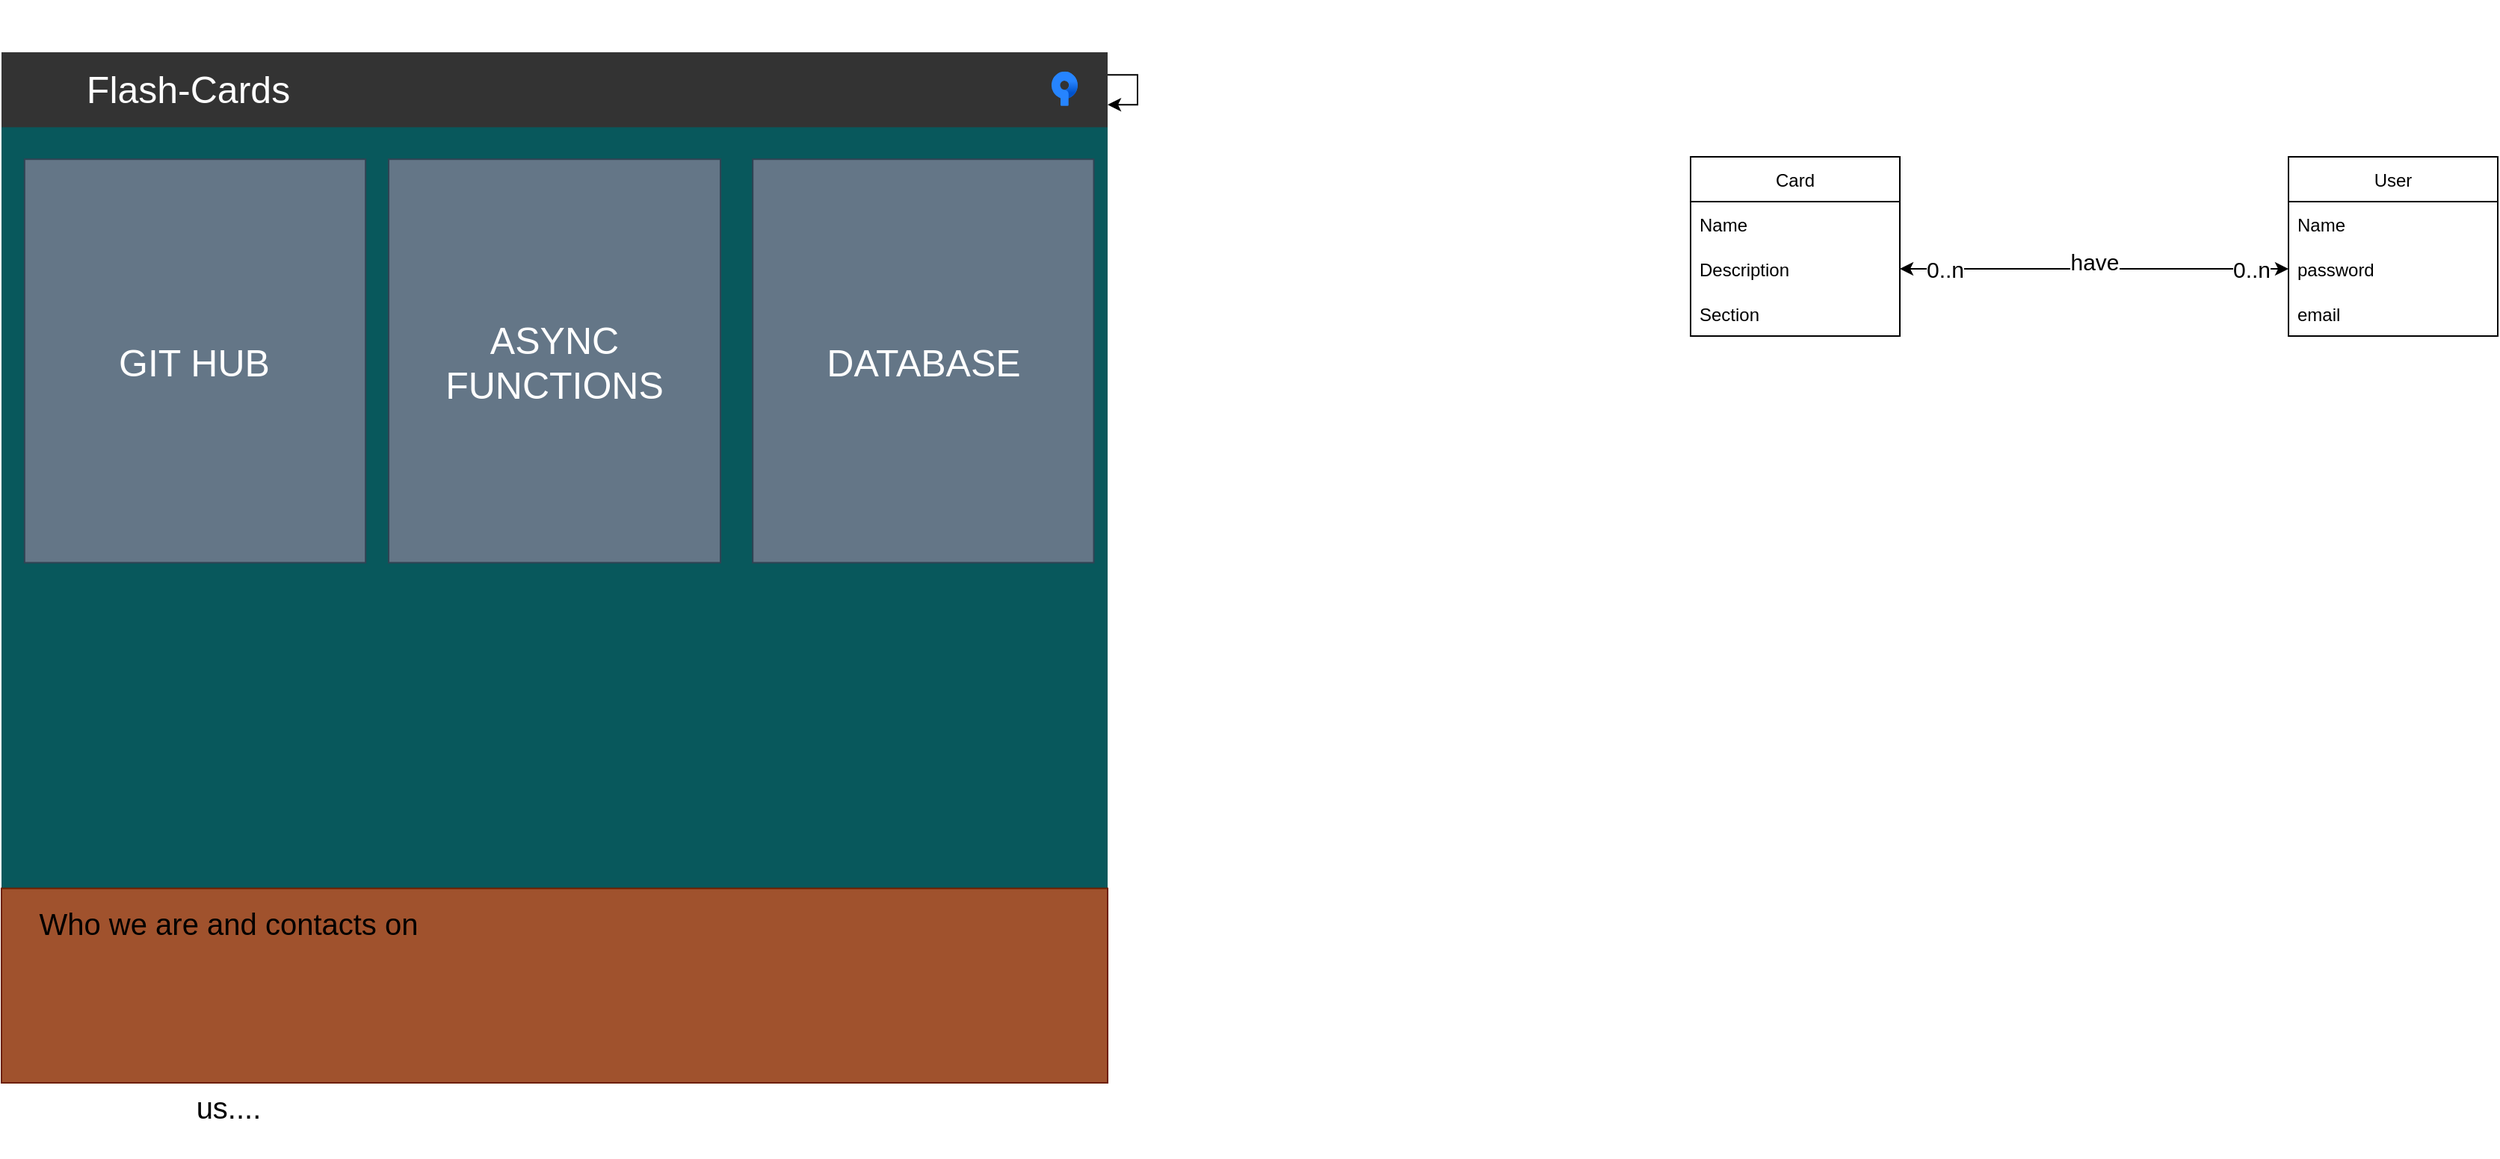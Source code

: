 <mxfile version="17.2.3" type="github">
  <diagram name="Page-1" id="5348f1db-0dfa-24cf-5d06-2057accb5106">
    <mxGraphModel dx="183" dy="762" grid="1" gridSize="10" guides="1" tooltips="1" connect="1" arrows="1" fold="1" page="1" pageScale="1.5" pageWidth="826" pageHeight="1169" background="none" math="0" shadow="0">
      <root>
        <mxCell id="0" style=";html=1;" />
        <mxCell id="1" style=";html=1;" parent="0" />
        <mxCell id="ZXZA906Pf2Y4qzO6l1SS-5" value="" style="group" vertex="1" connectable="0" parent="1">
          <mxGeometry x="1570" y="90" width="740" height="690" as="geometry" />
        </mxCell>
        <mxCell id="55dd390204d0f602-3" value="" style="whiteSpace=wrap;html=1;rounded=0;shadow=0;dashed=0;strokeColor=none;strokeWidth=4;fillColor=#08585C;gradientColor=none;fontFamily=Helvetica;fontSize=100;fontColor=#FFFFFF;align=center;" parent="ZXZA906Pf2Y4qzO6l1SS-5" vertex="1">
          <mxGeometry y="48.821" width="740" height="589.104" as="geometry" />
        </mxCell>
        <mxCell id="55dd390204d0f602-1" value="&lt;blockquote style=&quot;margin: 0 0 0 40px ; border: none ; padding: 0px&quot;&gt;&lt;br&gt;&lt;/blockquote&gt;" style="whiteSpace=wrap;html=1;rounded=0;shadow=0;dashed=0;strokeColor=none;strokeWidth=4;fillColor=#333333;gradientColor=none;fontFamily=Helvetica;fontSize=100;fontColor=#FFFFFF;align=left;" parent="ZXZA906Pf2Y4qzO6l1SS-5" vertex="1">
          <mxGeometry width="740" height="50.182" as="geometry" />
        </mxCell>
        <mxCell id="MdLTqhbY8C-cr0AxBz09-2" value="&lt;font style=&quot;font-size: 25px&quot;&gt;GIT HUB&lt;/font&gt;" style="rounded=0;whiteSpace=wrap;html=1;fillColor=#647687;strokeColor=#314354;fontColor=#ffffff;" parent="ZXZA906Pf2Y4qzO6l1SS-5" vertex="1">
          <mxGeometry x="15.417" y="71.604" width="228.167" height="270.142" as="geometry" />
        </mxCell>
        <mxCell id="MdLTqhbY8C-cr0AxBz09-3" value="&lt;font style=&quot;font-size: 25px&quot;&gt;ASYNC FUNCTIONS&lt;/font&gt;" style="rounded=0;whiteSpace=wrap;html=1;fillColor=#647687;strokeColor=#314354;fontColor=#ffffff;" parent="ZXZA906Pf2Y4qzO6l1SS-5" vertex="1">
          <mxGeometry x="259.0" y="71.604" width="222" height="270.142" as="geometry" />
        </mxCell>
        <mxCell id="MdLTqhbY8C-cr0AxBz09-4" value="&lt;font style=&quot;font-size: 25px&quot;&gt;DATABASE&lt;/font&gt;" style="rounded=0;whiteSpace=wrap;html=1;fillColor=#647687;strokeColor=#314354;fontColor=#ffffff;" parent="ZXZA906Pf2Y4qzO6l1SS-5" vertex="1">
          <mxGeometry x="502.583" y="71.604" width="228.167" height="270.142" as="geometry" />
        </mxCell>
        <mxCell id="MdLTqhbY8C-cr0AxBz09-5" value="" style="image;image=img/lib/atlassian/Sourcetree_Logo.svg;fontSize=102;" parent="ZXZA906Pf2Y4qzO6l1SS-5" vertex="1">
          <mxGeometry x="702.383" y="12.856" width="17.575" height="23.108" as="geometry" />
        </mxCell>
        <mxCell id="MdLTqhbY8C-cr0AxBz09-7" value="" style="rounded=0;whiteSpace=wrap;html=1;fontSize=102;fillColor=#a0522d;fontColor=#ffffff;strokeColor=#6D1F00;" parent="ZXZA906Pf2Y4qzO6l1SS-5" vertex="1">
          <mxGeometry y="559.811" width="740" height="130.189" as="geometry" />
        </mxCell>
        <mxCell id="MdLTqhbY8C-cr0AxBz09-15" value="&lt;font style=&quot;font-size: 20px&quot;&gt;Who we are and contacts on us....&lt;/font&gt;" style="text;html=1;strokeColor=none;fillColor=none;align=center;verticalAlign=middle;whiteSpace=wrap;rounded=0;fontSize=102;" parent="ZXZA906Pf2Y4qzO6l1SS-5" vertex="1">
          <mxGeometry x="15.417" y="589.104" width="274.417" height="55.33" as="geometry" />
        </mxCell>
        <mxCell id="ZXZA906Pf2Y4qzO6l1SS-6" style="edgeStyle=orthogonalEdgeStyle;rounded=0;orthogonalLoop=1;jettySize=auto;html=1;fontSize=25;" edge="1" parent="ZXZA906Pf2Y4qzO6l1SS-5" source="55dd390204d0f602-1" target="55dd390204d0f602-1">
          <mxGeometry relative="1" as="geometry" />
        </mxCell>
        <mxCell id="ZXZA906Pf2Y4qzO6l1SS-7" style="edgeStyle=orthogonalEdgeStyle;rounded=0;orthogonalLoop=1;jettySize=auto;html=1;exitX=0.5;exitY=1;exitDx=0;exitDy=0;fontSize=25;" edge="1" parent="ZXZA906Pf2Y4qzO6l1SS-5" source="55dd390204d0f602-1" target="55dd390204d0f602-1">
          <mxGeometry relative="1" as="geometry" />
        </mxCell>
        <mxCell id="ZXZA906Pf2Y4qzO6l1SS-8" value="&lt;font color=&quot;#ffffff&quot;&gt;Flash-Cards&lt;/font&gt;" style="text;html=1;align=center;verticalAlign=middle;whiteSpace=wrap;rounded=0;fontSize=25;" vertex="1" parent="ZXZA906Pf2Y4qzO6l1SS-5">
          <mxGeometry x="30" y="9.41" width="190" height="30" as="geometry" />
        </mxCell>
        <mxCell id="ZXZA906Pf2Y4qzO6l1SS-9" value="Card" style="swimlane;fontStyle=0;childLayout=stackLayout;horizontal=1;startSize=30;horizontalStack=0;resizeParent=1;resizeParentMax=0;resizeLast=0;collapsible=1;marginBottom=0;" vertex="1" parent="1">
          <mxGeometry x="2700" y="160" width="140" height="120" as="geometry" />
        </mxCell>
        <mxCell id="ZXZA906Pf2Y4qzO6l1SS-10" value="Name" style="text;strokeColor=none;fillColor=none;align=left;verticalAlign=middle;spacingLeft=4;spacingRight=4;overflow=hidden;points=[[0,0.5],[1,0.5]];portConstraint=eastwest;rotatable=0;" vertex="1" parent="ZXZA906Pf2Y4qzO6l1SS-9">
          <mxGeometry y="30" width="140" height="30" as="geometry" />
        </mxCell>
        <mxCell id="ZXZA906Pf2Y4qzO6l1SS-11" value="Description" style="text;strokeColor=none;fillColor=none;align=left;verticalAlign=middle;spacingLeft=4;spacingRight=4;overflow=hidden;points=[[0,0.5],[1,0.5]];portConstraint=eastwest;rotatable=0;" vertex="1" parent="ZXZA906Pf2Y4qzO6l1SS-9">
          <mxGeometry y="60" width="140" height="30" as="geometry" />
        </mxCell>
        <mxCell id="ZXZA906Pf2Y4qzO6l1SS-12" value="Section" style="text;strokeColor=none;fillColor=none;align=left;verticalAlign=middle;spacingLeft=4;spacingRight=4;overflow=hidden;points=[[0,0.5],[1,0.5]];portConstraint=eastwest;rotatable=0;" vertex="1" parent="ZXZA906Pf2Y4qzO6l1SS-9">
          <mxGeometry y="90" width="140" height="30" as="geometry" />
        </mxCell>
        <mxCell id="ZXZA906Pf2Y4qzO6l1SS-13" value="User" style="swimlane;fontStyle=0;childLayout=stackLayout;horizontal=1;startSize=30;horizontalStack=0;resizeParent=1;resizeParentMax=0;resizeLast=0;collapsible=1;marginBottom=0;" vertex="1" parent="1">
          <mxGeometry x="3100" y="160" width="140" height="120" as="geometry" />
        </mxCell>
        <mxCell id="ZXZA906Pf2Y4qzO6l1SS-14" value="Name" style="text;strokeColor=none;fillColor=none;align=left;verticalAlign=middle;spacingLeft=4;spacingRight=4;overflow=hidden;points=[[0,0.5],[1,0.5]];portConstraint=eastwest;rotatable=0;" vertex="1" parent="ZXZA906Pf2Y4qzO6l1SS-13">
          <mxGeometry y="30" width="140" height="30" as="geometry" />
        </mxCell>
        <mxCell id="ZXZA906Pf2Y4qzO6l1SS-15" value="password" style="text;strokeColor=none;fillColor=none;align=left;verticalAlign=middle;spacingLeft=4;spacingRight=4;overflow=hidden;points=[[0,0.5],[1,0.5]];portConstraint=eastwest;rotatable=0;" vertex="1" parent="ZXZA906Pf2Y4qzO6l1SS-13">
          <mxGeometry y="60" width="140" height="30" as="geometry" />
        </mxCell>
        <mxCell id="ZXZA906Pf2Y4qzO6l1SS-16" value="email" style="text;strokeColor=none;fillColor=none;align=left;verticalAlign=middle;spacingLeft=4;spacingRight=4;overflow=hidden;points=[[0,0.5],[1,0.5]];portConstraint=eastwest;rotatable=0;" vertex="1" parent="ZXZA906Pf2Y4qzO6l1SS-13">
          <mxGeometry y="90" width="140" height="30" as="geometry" />
        </mxCell>
        <mxCell id="ZXZA906Pf2Y4qzO6l1SS-22" value="" style="endArrow=classic;startArrow=classic;html=1;rounded=0;fontSize=15;fontColor=#000000;exitX=1;exitY=0.5;exitDx=0;exitDy=0;entryX=0;entryY=0.5;entryDx=0;entryDy=0;" edge="1" parent="1" source="ZXZA906Pf2Y4qzO6l1SS-11" target="ZXZA906Pf2Y4qzO6l1SS-15">
          <mxGeometry width="50" height="50" relative="1" as="geometry">
            <mxPoint x="3120" y="450" as="sourcePoint" />
            <mxPoint x="3170" y="400" as="targetPoint" />
          </mxGeometry>
        </mxCell>
        <mxCell id="ZXZA906Pf2Y4qzO6l1SS-23" value="0..n" style="edgeLabel;html=1;align=center;verticalAlign=middle;resizable=0;points=[];fontSize=15;fontColor=#000000;" vertex="1" connectable="0" parent="ZXZA906Pf2Y4qzO6l1SS-22">
          <mxGeometry x="-0.769" relative="1" as="geometry">
            <mxPoint as="offset" />
          </mxGeometry>
        </mxCell>
        <mxCell id="ZXZA906Pf2Y4qzO6l1SS-24" value="0..n" style="edgeLabel;html=1;align=center;verticalAlign=middle;resizable=0;points=[];fontSize=15;fontColor=#000000;" vertex="1" connectable="0" parent="ZXZA906Pf2Y4qzO6l1SS-22">
          <mxGeometry x="0.808" relative="1" as="geometry">
            <mxPoint as="offset" />
          </mxGeometry>
        </mxCell>
        <mxCell id="ZXZA906Pf2Y4qzO6l1SS-25" value="have" style="edgeLabel;html=1;align=center;verticalAlign=middle;resizable=0;points=[];fontSize=15;fontColor=#000000;" vertex="1" connectable="0" parent="ZXZA906Pf2Y4qzO6l1SS-22">
          <mxGeometry x="-0.115" relative="1" as="geometry">
            <mxPoint x="15" y="-5" as="offset" />
          </mxGeometry>
        </mxCell>
      </root>
    </mxGraphModel>
  </diagram>
</mxfile>

